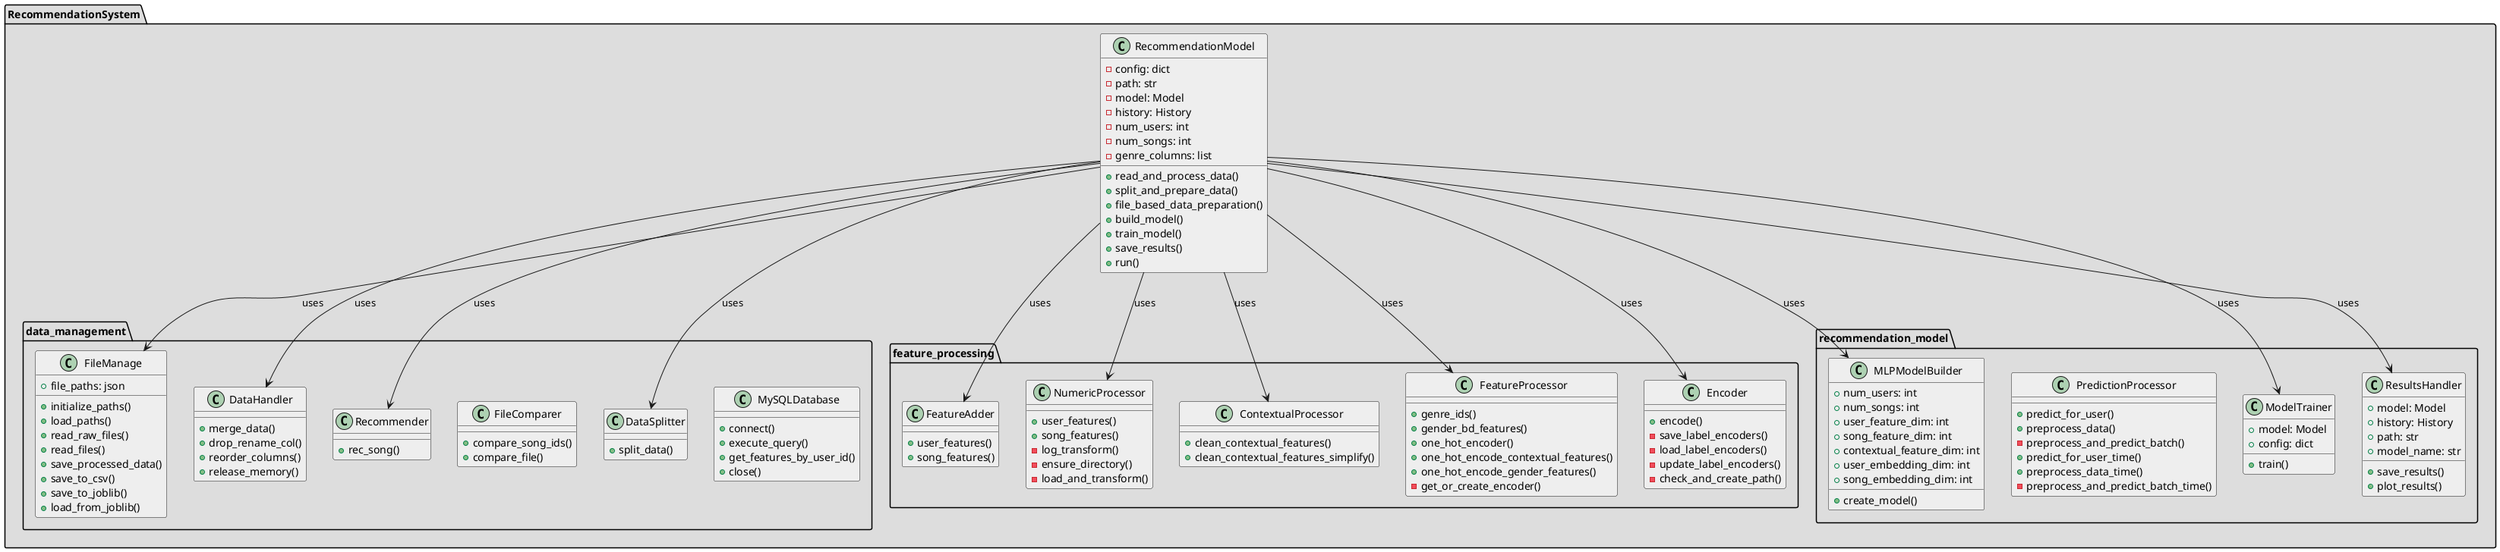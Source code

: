 @startuml RecommendationSystem
!define RECTANGLE class
skinparam packageBackgroundColor #DDDDDD
skinparam classBackgroundColor #EEEEEE

package "RecommendationSystem" {
    
    RECTANGLE RecommendationModel {
        -config: dict
        -path: str
        -model: Model
        -history: History
        -num_users: int
        -num_songs: int
        -genre_columns: list

        +read_and_process_data()
        +split_and_prepare_data()
        +file_based_data_preparation()
        +build_model()
        +train_model()
        +save_results()
        +run()
    }

    package "data_management" {
        RECTANGLE MySQLDatabase {
            +connect()
            +execute_query()
            +get_features_by_user_id()
            +close()
        }
        RECTANGLE FileManage {
            +file_paths: json
            +initialize_paths()
            +load_paths()
            +read_raw_files()
            +read_files()
            +save_processed_data()
            +save_to_csv()
            +save_to_joblib()
            +load_from_joblib()
        }
        RECTANGLE FileComparer {
            +compare_song_ids()
            +compare_file()
        }
        RECTANGLE DataHandler {
            +merge_data()
            +drop_rename_col()
            +reorder_columns()
            +release_memory()
        }
        RECTANGLE Recommender {
            +rec_song()
        }
        RECTANGLE DataSplitter {
            +split_data()
        }

    }

    package "feature_processing" {
        RECTANGLE FeatureAdder {
            +user_features()
            +song_features()
        }
        RECTANGLE NumericProcessor {
            +user_features()
            +song_features()
            -log_transform()
            -ensure_directory()
            -load_and_transform()
        }
        RECTANGLE ContextualProcessor {
            +clean_contextual_features()
            +clean_contextual_features_simplify()
        }
        RECTANGLE FeatureProcessor {
            +genre_ids()
            +gender_bd_features()
            +one_hot_encoder()
            +one_hot_encode_contextual_features()
            +one_hot_encode_gender_features()
            -get_or_create_encoder()
        }
        RECTANGLE Encoder {
            +encode()
            -save_label_encoders()
            -load_label_encoders()
            -update_label_encoders()
            -check_and_create_path()
        }
    }

    package "recommendation_model" {
        class MLPModelBuilder {
            +num_users: int
            +num_songs: int
            +user_feature_dim: int
            +song_feature_dim: int
            +contextual_feature_dim: int
            +user_embedding_dim: int
            +song_embedding_dim: int
            +create_model()
        }

        class ModelTrainer {
            +model: Model
            +config: dict
            +train()
        }

        class PredictionProcessor {
            +predict_for_user()
            +preprocess_data()
            -preprocess_and_predict_batch()
            +predict_for_user_time()
            +preprocess_data_time()
            -preprocess_and_predict_batch_time()
        }

        class ResultsHandler {
            +model: Model
            +history: History
            +path: str
            +model_name: str
            +save_results()
            +plot_results()
        }
    }
}

RecommendationModel --> FileManage : uses
RecommendationModel --> DataHandler : uses
RecommendationModel --> Recommender : uses
RecommendationModel --> DataSplitter : uses
RecommendationModel --> FeatureAdder : uses
RecommendationModel --> NumericProcessor : uses
RecommendationModel --> ContextualProcessor : uses
RecommendationModel --> FeatureProcessor : uses
RecommendationModel --> Encoder : uses
RecommendationModel --> MLPModelBuilder : uses
RecommendationModel --> ModelTrainer : uses
RecommendationModel --> ResultsHandler : uses

@enduml
